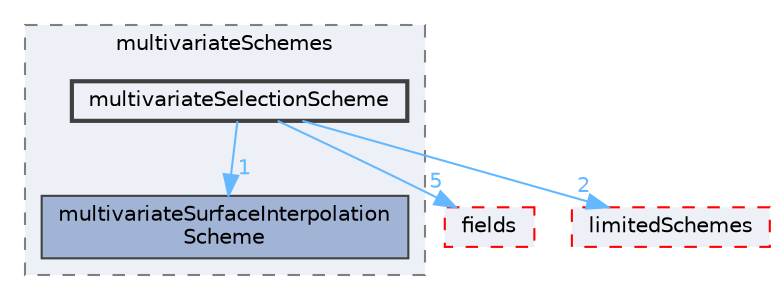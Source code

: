 digraph "src/finiteVolume/interpolation/surfaceInterpolation/multivariateSchemes/multivariateSelectionScheme"
{
 // LATEX_PDF_SIZE
  bgcolor="transparent";
  edge [fontname=Helvetica,fontsize=10,labelfontname=Helvetica,labelfontsize=10];
  node [fontname=Helvetica,fontsize=10,shape=box,height=0.2,width=0.4];
  compound=true
  subgraph clusterdir_5f7556748bbd257c389f2aea3abf7cc0 {
    graph [ bgcolor="#edf0f7", pencolor="grey50", label="multivariateSchemes", fontname=Helvetica,fontsize=10 style="filled,dashed", URL="dir_5f7556748bbd257c389f2aea3abf7cc0.html",tooltip=""]
  dir_453c5c19221ab1f3df2671f95412c703 [label="multivariateSurfaceInterpolation\lScheme", fillcolor="#a2b4d6", color="grey25", style="filled", URL="dir_453c5c19221ab1f3df2671f95412c703.html",tooltip=""];
  dir_b122d91266179e1ce4003d3c650fe26c [label="multivariateSelectionScheme", fillcolor="#edf0f7", color="grey25", style="filled,bold", URL="dir_b122d91266179e1ce4003d3c650fe26c.html",tooltip=""];
  }
  dir_25ab4a83a983f7bb7a38b7f63bb141b7 [label="fields", fillcolor="#edf0f7", color="red", style="filled,dashed", URL="dir_25ab4a83a983f7bb7a38b7f63bb141b7.html",tooltip=""];
  dir_3b094e1ce2b3f641da0071aec2c4e694 [label="limitedSchemes", fillcolor="#edf0f7", color="red", style="filled,dashed", URL="dir_3b094e1ce2b3f641da0071aec2c4e694.html",tooltip=""];
  dir_b122d91266179e1ce4003d3c650fe26c->dir_25ab4a83a983f7bb7a38b7f63bb141b7 [headlabel="5", labeldistance=1.5 headhref="dir_002504_001332.html" href="dir_002504_001332.html" color="steelblue1" fontcolor="steelblue1"];
  dir_b122d91266179e1ce4003d3c650fe26c->dir_3b094e1ce2b3f641da0071aec2c4e694 [headlabel="2", labeldistance=1.5 headhref="dir_002504_002165.html" href="dir_002504_002165.html" color="steelblue1" fontcolor="steelblue1"];
  dir_b122d91266179e1ce4003d3c650fe26c->dir_453c5c19221ab1f3df2671f95412c703 [headlabel="1", labeldistance=1.5 headhref="dir_002504_002505.html" href="dir_002504_002505.html" color="steelblue1" fontcolor="steelblue1"];
}
